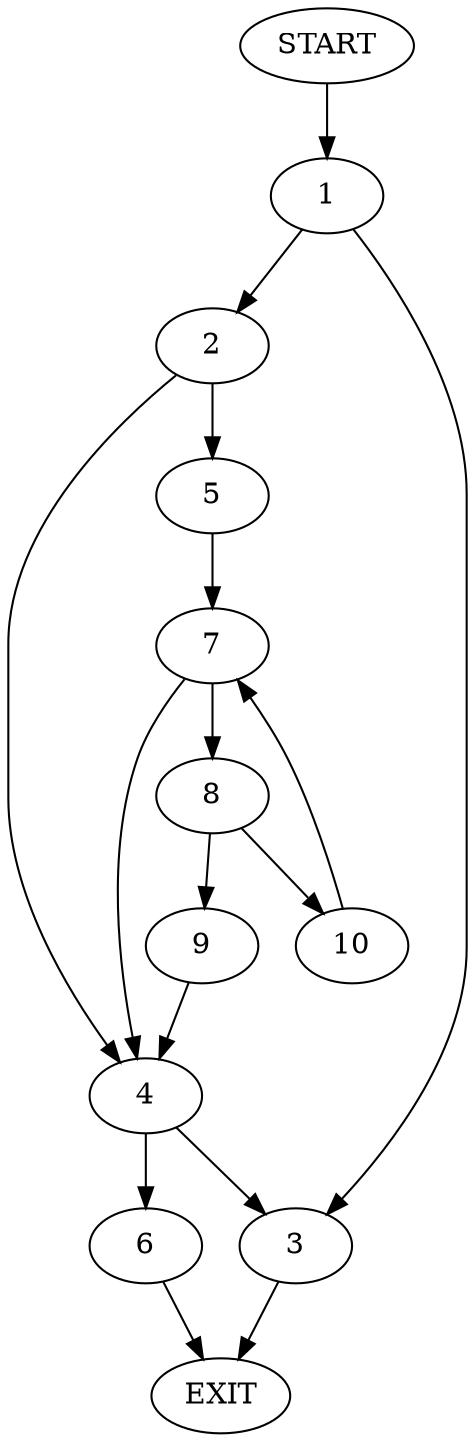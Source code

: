 digraph {
0 [label="START"]
11 [label="EXIT"]
0 -> 1
1 -> 2
1 -> 3
2 -> 4
2 -> 5
3 -> 11
4 -> 6
4 -> 3
5 -> 7
7 -> 8
7 -> 4
8 -> 9
8 -> 10
10 -> 7
9 -> 4
6 -> 11
}
